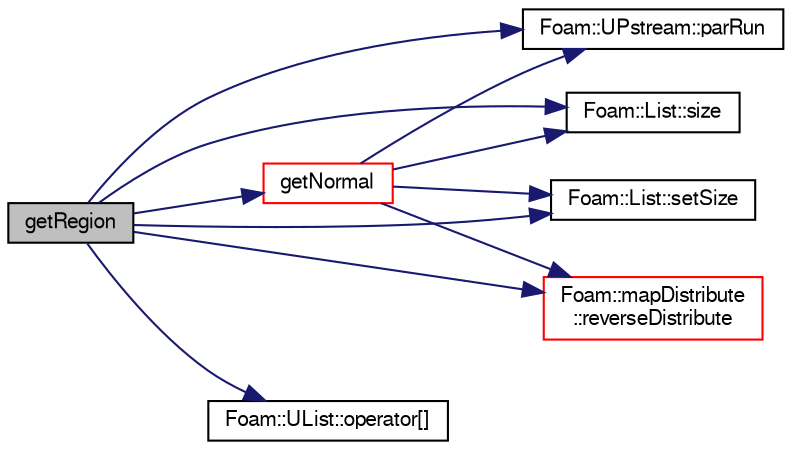 digraph "getRegion"
{
  bgcolor="transparent";
  edge [fontname="FreeSans",fontsize="10",labelfontname="FreeSans",labelfontsize="10"];
  node [fontname="FreeSans",fontsize="10",shape=record];
  rankdir="LR";
  Node2703 [label="getRegion",height=0.2,width=0.4,color="black", fillcolor="grey75", style="filled", fontcolor="black"];
  Node2703 -> Node2704 [color="midnightblue",fontsize="10",style="solid",fontname="FreeSans"];
  Node2704 [label="getNormal",height=0.2,width=0.4,color="red",URL="$a28642.html#aa9abdb9ffe5f3cb1c2992ccb3bcc9e48",tooltip="From a set of points and indices get the normal. "];
  Node2704 -> Node2705 [color="midnightblue",fontsize="10",style="solid",fontname="FreeSans"];
  Node2705 [label="Foam::UPstream::parRun",height=0.2,width=0.4,color="black",URL="$a26270.html#adbb27f04b5705440fb8b09f278059011",tooltip="Is this a parallel run? "];
  Node2704 -> Node2710 [color="midnightblue",fontsize="10",style="solid",fontname="FreeSans"];
  Node2710 [label="Foam::List::size",height=0.2,width=0.4,color="black",URL="$a25694.html#a8a5f6fa29bd4b500caf186f60245b384",tooltip="Override size to be inconsistent with allocated storage. "];
  Node2704 -> Node2709 [color="midnightblue",fontsize="10",style="solid",fontname="FreeSans"];
  Node2709 [label="Foam::List::setSize",height=0.2,width=0.4,color="black",URL="$a25694.html#aedb985ffeaf1bdbfeccc2a8730405703",tooltip="Reset size of List. "];
  Node2704 -> Node2713 [color="midnightblue",fontsize="10",style="solid",fontname="FreeSans"];
  Node2713 [label="Foam::mapDistribute\l::reverseDistribute",height=0.2,width=0.4,color="red",URL="$a27362.html#af4843479bbb5ce26fab0dbefd525c410",tooltip="Reverse distribute data using default commsType. "];
  Node2703 -> Node3081 [color="midnightblue",fontsize="10",style="solid",fontname="FreeSans"];
  Node3081 [label="Foam::UList::operator[]",height=0.2,width=0.4,color="black",URL="$a25698.html#a851e28f7788bbc82f5a4aa9f0efdefe4",tooltip="Return element of UList. "];
  Node2703 -> Node2705 [color="midnightblue",fontsize="10",style="solid",fontname="FreeSans"];
  Node2703 -> Node2713 [color="midnightblue",fontsize="10",style="solid",fontname="FreeSans"];
  Node2703 -> Node2709 [color="midnightblue",fontsize="10",style="solid",fontname="FreeSans"];
  Node2703 -> Node2710 [color="midnightblue",fontsize="10",style="solid",fontname="FreeSans"];
}
